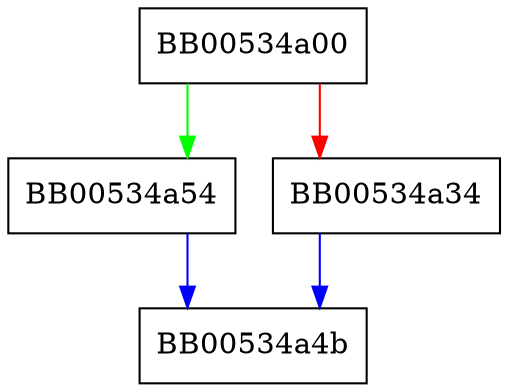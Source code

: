 digraph conn_new {
  node [shape="box"];
  graph [splines=ortho];
  BB00534a00 -> BB00534a54 [color="green"];
  BB00534a00 -> BB00534a34 [color="red"];
  BB00534a34 -> BB00534a4b [color="blue"];
  BB00534a54 -> BB00534a4b [color="blue"];
}